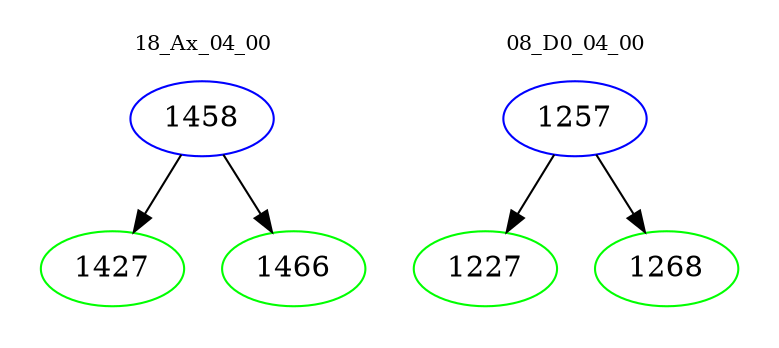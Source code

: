 digraph{
subgraph cluster_0 {
color = white
label = "18_Ax_04_00";
fontsize=10;
T0_1458 [label="1458", color="blue"]
T0_1458 -> T0_1427 [color="black"]
T0_1427 [label="1427", color="green"]
T0_1458 -> T0_1466 [color="black"]
T0_1466 [label="1466", color="green"]
}
subgraph cluster_1 {
color = white
label = "08_D0_04_00";
fontsize=10;
T1_1257 [label="1257", color="blue"]
T1_1257 -> T1_1227 [color="black"]
T1_1227 [label="1227", color="green"]
T1_1257 -> T1_1268 [color="black"]
T1_1268 [label="1268", color="green"]
}
}
